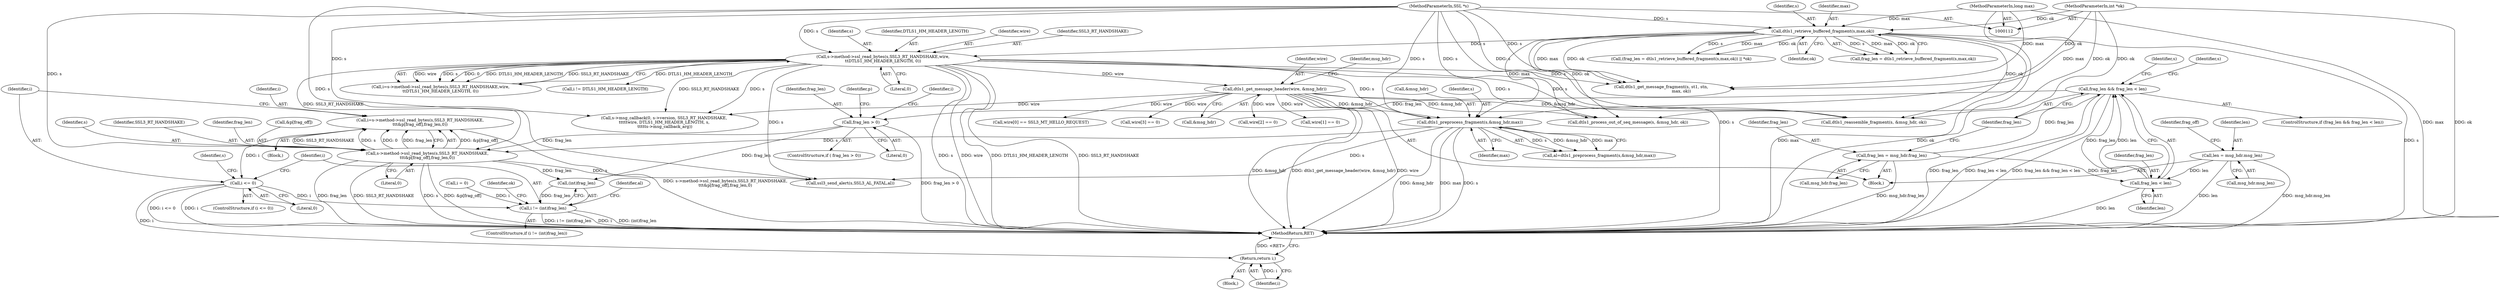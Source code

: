 digraph "0_openssl_d3152655d5319ce883c8e3ac4b99f8de4c59d846@API" {
"1000344" [label="(Call,i=s->method->ssl_read_bytes(s,SSL3_RT_HANDSHAKE,\n\t\t\t&p[frag_off],frag_len,0))"];
"1000346" [label="(Call,s->method->ssl_read_bytes(s,SSL3_RT_HANDSHAKE,\n\t\t\t&p[frag_off],frag_len,0))"];
"1000316" [label="(Call,dtls1_preprocess_fragment(s,&msg_hdr,max))"];
"1000141" [label="(Call,s->method->ssl_read_bytes(s,SSL3_RT_HANDSHAKE,wire,\n\t\tDTLS1_HM_HEADER_LENGTH, 0))"];
"1000130" [label="(Call,dtls1_retrieve_buffered_fragment(s,max,ok))"];
"1000113" [label="(MethodParameterIn,SSL *s)"];
"1000116" [label="(MethodParameterIn,long max)"];
"1000117" [label="(MethodParameterIn,int *ok)"];
"1000175" [label="(Call,dtls1_get_message_header(wire, &msg_hdr))"];
"1000328" [label="(Call,frag_len > 0)"];
"1000224" [label="(Call,frag_len && frag_len < len)"];
"1000226" [label="(Call,frag_len < len)"];
"1000218" [label="(Call,frag_len = msg_hdr.frag_len)"];
"1000208" [label="(Call,len = msg_hdr.msg_len)"];
"1000356" [label="(Call,i <= 0)"];
"1000369" [label="(Return,return i;)"];
"1000376" [label="(Call,i != (int)frag_len)"];
"1000346" [label="(Call,s->method->ssl_read_bytes(s,SSL3_RT_HANDSHAKE,\n\t\t\t&p[frag_off],frag_len,0))"];
"1000316" [label="(Call,dtls1_preprocess_fragment(s,&msg_hdr,max))"];
"1000177" [label="(Call,&msg_hdr)"];
"1000146" [label="(Literal,0)"];
"1000345" [label="(Identifier,i)"];
"1000328" [label="(Call,frag_len > 0)"];
"1000401" [label="(Call,ssl3_send_alert(s,SSL3_AL_FATAL,al))"];
"1000357" [label="(Identifier,i)"];
"1000139" [label="(Call,i=s->method->ssl_read_bytes(s,SSL3_RT_HANDSHAKE,wire,\n\t\tDTLS1_HM_HEADER_LENGTH, 0))"];
"1000164" [label="(Call,i != DTLS1_HM_HEADER_LENGTH)"];
"1000230" [label="(Call,dtls1_reassemble_fragment(s, &msg_hdr, ok))"];
"1000176" [label="(Identifier,wire)"];
"1000373" [label="(Identifier,i)"];
"1000280" [label="(Call,s->msg_callback(0, s->version, SSL3_RT_HANDSHAKE, \n\t\t\t\t\twire, DTLS1_HM_HEADER_LENGTH, s, \n\t\t\t\t\ts->msg_callback_arg))"];
"1000183" [label="(Identifier,msg_hdr)"];
"1000223" [label="(ControlStructure,if (frag_len && frag_len < len))"];
"1000113" [label="(MethodParameterIn,SSL *s)"];
"1000116" [label="(MethodParameterIn,long max)"];
"1000251" [label="(Call,wire[0] == SSL3_MT_HELLO_REQUEST)"];
"1000355" [label="(ControlStructure,if (i <= 0))"];
"1000383" [label="(Identifier,al)"];
"1000227" [label="(Identifier,frag_len)"];
"1000145" [label="(Identifier,DTLS1_HM_HEADER_LENGTH)"];
"1000329" [label="(Identifier,frag_len)"];
"1000318" [label="(Call,&msg_hdr)"];
"1000347" [label="(Identifier,s)"];
"1000314" [label="(Call,al=dtls1_preprocess_fragment(s,&msg_hdr,max))"];
"1000144" [label="(Identifier,wire)"];
"1000218" [label="(Call,frag_len = msg_hdr.frag_len)"];
"1000118" [label="(Block,)"];
"1000270" [label="(Call,wire[3] == 0)"];
"1000327" [label="(ControlStructure,if ( frag_len > 0))"];
"1000214" [label="(Identifier,frag_off)"];
"1000375" [label="(ControlStructure,if (i != (int)frag_len))"];
"1000128" [label="(Call,frag_len = dtls1_retrieve_buffered_fragment(s,max,ok))"];
"1000225" [label="(Identifier,frag_len)"];
"1000133" [label="(Identifier,ok)"];
"1000224" [label="(Call,frag_len && frag_len < len)"];
"1000354" [label="(Literal,0)"];
"1000348" [label="(Identifier,SSL3_RT_HANDSHAKE)"];
"1000344" [label="(Call,i=s->method->ssl_read_bytes(s,SSL3_RT_HANDSHAKE,\n\t\t\t&p[frag_off],frag_len,0))"];
"1000208" [label="(Call,len = msg_hdr.msg_len)"];
"1000203" [label="(Call,dtls1_process_out_of_seq_message(s, &msg_hdr, ok))"];
"1000231" [label="(Identifier,s)"];
"1000209" [label="(Identifier,len)"];
"1000226" [label="(Call,frag_len < len)"];
"1000210" [label="(Call,msg_hdr.msg_len)"];
"1000362" [label="(Identifier,s)"];
"1000331" [label="(Block,)"];
"1000330" [label="(Literal,0)"];
"1000369" [label="(Return,return i;)"];
"1000131" [label="(Identifier,s)"];
"1000372" [label="(Call,i = 0)"];
"1000219" [label="(Identifier,frag_len)"];
"1000377" [label="(Identifier,i)"];
"1000376" [label="(Call,i != (int)frag_len)"];
"1000334" [label="(Identifier,p)"];
"1000358" [label="(Literal,0)"];
"1000391" [label="(Identifier,ok)"];
"1000143" [label="(Identifier,SSL3_RT_HANDSHAKE)"];
"1000142" [label="(Identifier,s)"];
"1000417" [label="(MethodReturn,RET)"];
"1000265" [label="(Call,wire[2] == 0)"];
"1000130" [label="(Call,dtls1_retrieve_buffered_fragment(s,max,ok))"];
"1000220" [label="(Call,msg_hdr.frag_len)"];
"1000359" [label="(Block,)"];
"1000370" [label="(Identifier,i)"];
"1000228" [label="(Identifier,len)"];
"1000239" [label="(Identifier,s)"];
"1000353" [label="(Identifier,frag_len)"];
"1000132" [label="(Identifier,max)"];
"1000259" [label="(Call,wire[1] == 0)"];
"1000378" [label="(Call,(int)frag_len)"];
"1000127" [label="(Call,(frag_len = dtls1_retrieve_buffered_fragment(s,max,ok)) || *ok)"];
"1000317" [label="(Identifier,s)"];
"1000356" [label="(Call,i <= 0)"];
"1000141" [label="(Call,s->method->ssl_read_bytes(s,SSL3_RT_HANDSHAKE,wire,\n\t\tDTLS1_HM_HEADER_LENGTH, 0))"];
"1000320" [label="(Identifier,max)"];
"1000175" [label="(Call,dtls1_get_message_header(wire, &msg_hdr))"];
"1000117" [label="(MethodParameterIn,int *ok)"];
"1000298" [label="(Call,dtls1_get_message_fragment(s, st1, stn,\n                               max, ok))"];
"1000349" [label="(Call,&p[frag_off])"];
"1000344" -> "1000331"  [label="AST: "];
"1000344" -> "1000346"  [label="CFG: "];
"1000345" -> "1000344"  [label="AST: "];
"1000346" -> "1000344"  [label="AST: "];
"1000357" -> "1000344"  [label="CFG: "];
"1000344" -> "1000417"  [label="DDG: s->method->ssl_read_bytes(s,SSL3_RT_HANDSHAKE,\n\t\t\t&p[frag_off],frag_len,0)"];
"1000346" -> "1000344"  [label="DDG: &p[frag_off]"];
"1000346" -> "1000344"  [label="DDG: SSL3_RT_HANDSHAKE"];
"1000346" -> "1000344"  [label="DDG: s"];
"1000346" -> "1000344"  [label="DDG: 0"];
"1000346" -> "1000344"  [label="DDG: frag_len"];
"1000344" -> "1000356"  [label="DDG: i"];
"1000346" -> "1000354"  [label="CFG: "];
"1000347" -> "1000346"  [label="AST: "];
"1000348" -> "1000346"  [label="AST: "];
"1000349" -> "1000346"  [label="AST: "];
"1000353" -> "1000346"  [label="AST: "];
"1000354" -> "1000346"  [label="AST: "];
"1000346" -> "1000417"  [label="DDG: &p[frag_off]"];
"1000346" -> "1000417"  [label="DDG: frag_len"];
"1000346" -> "1000417"  [label="DDG: SSL3_RT_HANDSHAKE"];
"1000346" -> "1000417"  [label="DDG: s"];
"1000316" -> "1000346"  [label="DDG: s"];
"1000113" -> "1000346"  [label="DDG: s"];
"1000141" -> "1000346"  [label="DDG: SSL3_RT_HANDSHAKE"];
"1000328" -> "1000346"  [label="DDG: frag_len"];
"1000346" -> "1000378"  [label="DDG: frag_len"];
"1000346" -> "1000401"  [label="DDG: s"];
"1000316" -> "1000314"  [label="AST: "];
"1000316" -> "1000320"  [label="CFG: "];
"1000317" -> "1000316"  [label="AST: "];
"1000318" -> "1000316"  [label="AST: "];
"1000320" -> "1000316"  [label="AST: "];
"1000314" -> "1000316"  [label="CFG: "];
"1000316" -> "1000417"  [label="DDG: &msg_hdr"];
"1000316" -> "1000417"  [label="DDG: max"];
"1000316" -> "1000417"  [label="DDG: s"];
"1000316" -> "1000314"  [label="DDG: s"];
"1000316" -> "1000314"  [label="DDG: &msg_hdr"];
"1000316" -> "1000314"  [label="DDG: max"];
"1000141" -> "1000316"  [label="DDG: s"];
"1000113" -> "1000316"  [label="DDG: s"];
"1000175" -> "1000316"  [label="DDG: &msg_hdr"];
"1000130" -> "1000316"  [label="DDG: max"];
"1000116" -> "1000316"  [label="DDG: max"];
"1000316" -> "1000401"  [label="DDG: s"];
"1000141" -> "1000139"  [label="AST: "];
"1000141" -> "1000146"  [label="CFG: "];
"1000142" -> "1000141"  [label="AST: "];
"1000143" -> "1000141"  [label="AST: "];
"1000144" -> "1000141"  [label="AST: "];
"1000145" -> "1000141"  [label="AST: "];
"1000146" -> "1000141"  [label="AST: "];
"1000139" -> "1000141"  [label="CFG: "];
"1000141" -> "1000417"  [label="DDG: s"];
"1000141" -> "1000417"  [label="DDG: wire"];
"1000141" -> "1000417"  [label="DDG: DTLS1_HM_HEADER_LENGTH"];
"1000141" -> "1000417"  [label="DDG: SSL3_RT_HANDSHAKE"];
"1000141" -> "1000139"  [label="DDG: wire"];
"1000141" -> "1000139"  [label="DDG: s"];
"1000141" -> "1000139"  [label="DDG: 0"];
"1000141" -> "1000139"  [label="DDG: DTLS1_HM_HEADER_LENGTH"];
"1000141" -> "1000139"  [label="DDG: SSL3_RT_HANDSHAKE"];
"1000130" -> "1000141"  [label="DDG: s"];
"1000113" -> "1000141"  [label="DDG: s"];
"1000141" -> "1000164"  [label="DDG: DTLS1_HM_HEADER_LENGTH"];
"1000141" -> "1000175"  [label="DDG: wire"];
"1000141" -> "1000203"  [label="DDG: s"];
"1000141" -> "1000230"  [label="DDG: s"];
"1000141" -> "1000280"  [label="DDG: SSL3_RT_HANDSHAKE"];
"1000141" -> "1000280"  [label="DDG: s"];
"1000141" -> "1000298"  [label="DDG: s"];
"1000141" -> "1000401"  [label="DDG: s"];
"1000130" -> "1000128"  [label="AST: "];
"1000130" -> "1000133"  [label="CFG: "];
"1000131" -> "1000130"  [label="AST: "];
"1000132" -> "1000130"  [label="AST: "];
"1000133" -> "1000130"  [label="AST: "];
"1000128" -> "1000130"  [label="CFG: "];
"1000130" -> "1000417"  [label="DDG: max"];
"1000130" -> "1000417"  [label="DDG: ok"];
"1000130" -> "1000417"  [label="DDG: s"];
"1000130" -> "1000127"  [label="DDG: s"];
"1000130" -> "1000127"  [label="DDG: max"];
"1000130" -> "1000127"  [label="DDG: ok"];
"1000130" -> "1000128"  [label="DDG: s"];
"1000130" -> "1000128"  [label="DDG: max"];
"1000130" -> "1000128"  [label="DDG: ok"];
"1000113" -> "1000130"  [label="DDG: s"];
"1000116" -> "1000130"  [label="DDG: max"];
"1000117" -> "1000130"  [label="DDG: ok"];
"1000130" -> "1000203"  [label="DDG: ok"];
"1000130" -> "1000230"  [label="DDG: ok"];
"1000130" -> "1000298"  [label="DDG: max"];
"1000130" -> "1000298"  [label="DDG: ok"];
"1000113" -> "1000112"  [label="AST: "];
"1000113" -> "1000417"  [label="DDG: s"];
"1000113" -> "1000203"  [label="DDG: s"];
"1000113" -> "1000230"  [label="DDG: s"];
"1000113" -> "1000280"  [label="DDG: s"];
"1000113" -> "1000298"  [label="DDG: s"];
"1000113" -> "1000401"  [label="DDG: s"];
"1000116" -> "1000112"  [label="AST: "];
"1000116" -> "1000417"  [label="DDG: max"];
"1000116" -> "1000298"  [label="DDG: max"];
"1000117" -> "1000112"  [label="AST: "];
"1000117" -> "1000417"  [label="DDG: ok"];
"1000117" -> "1000203"  [label="DDG: ok"];
"1000117" -> "1000230"  [label="DDG: ok"];
"1000117" -> "1000298"  [label="DDG: ok"];
"1000175" -> "1000118"  [label="AST: "];
"1000175" -> "1000177"  [label="CFG: "];
"1000176" -> "1000175"  [label="AST: "];
"1000177" -> "1000175"  [label="AST: "];
"1000183" -> "1000175"  [label="CFG: "];
"1000175" -> "1000417"  [label="DDG: wire"];
"1000175" -> "1000417"  [label="DDG: &msg_hdr"];
"1000175" -> "1000417"  [label="DDG: dtls1_get_message_header(wire, &msg_hdr)"];
"1000175" -> "1000203"  [label="DDG: &msg_hdr"];
"1000175" -> "1000230"  [label="DDG: &msg_hdr"];
"1000175" -> "1000251"  [label="DDG: wire"];
"1000175" -> "1000259"  [label="DDG: wire"];
"1000175" -> "1000265"  [label="DDG: wire"];
"1000175" -> "1000270"  [label="DDG: wire"];
"1000175" -> "1000280"  [label="DDG: wire"];
"1000328" -> "1000327"  [label="AST: "];
"1000328" -> "1000330"  [label="CFG: "];
"1000329" -> "1000328"  [label="AST: "];
"1000330" -> "1000328"  [label="AST: "];
"1000334" -> "1000328"  [label="CFG: "];
"1000373" -> "1000328"  [label="CFG: "];
"1000328" -> "1000417"  [label="DDG: frag_len > 0"];
"1000224" -> "1000328"  [label="DDG: frag_len"];
"1000328" -> "1000378"  [label="DDG: frag_len"];
"1000224" -> "1000223"  [label="AST: "];
"1000224" -> "1000225"  [label="CFG: "];
"1000224" -> "1000226"  [label="CFG: "];
"1000225" -> "1000224"  [label="AST: "];
"1000226" -> "1000224"  [label="AST: "];
"1000231" -> "1000224"  [label="CFG: "];
"1000239" -> "1000224"  [label="CFG: "];
"1000224" -> "1000417"  [label="DDG: frag_len"];
"1000224" -> "1000417"  [label="DDG: frag_len < len"];
"1000224" -> "1000417"  [label="DDG: frag_len && frag_len < len"];
"1000226" -> "1000224"  [label="DDG: frag_len"];
"1000226" -> "1000224"  [label="DDG: len"];
"1000218" -> "1000224"  [label="DDG: frag_len"];
"1000226" -> "1000228"  [label="CFG: "];
"1000227" -> "1000226"  [label="AST: "];
"1000228" -> "1000226"  [label="AST: "];
"1000226" -> "1000417"  [label="DDG: len"];
"1000218" -> "1000226"  [label="DDG: frag_len"];
"1000208" -> "1000226"  [label="DDG: len"];
"1000218" -> "1000118"  [label="AST: "];
"1000218" -> "1000220"  [label="CFG: "];
"1000219" -> "1000218"  [label="AST: "];
"1000220" -> "1000218"  [label="AST: "];
"1000225" -> "1000218"  [label="CFG: "];
"1000218" -> "1000417"  [label="DDG: msg_hdr.frag_len"];
"1000208" -> "1000118"  [label="AST: "];
"1000208" -> "1000210"  [label="CFG: "];
"1000209" -> "1000208"  [label="AST: "];
"1000210" -> "1000208"  [label="AST: "];
"1000214" -> "1000208"  [label="CFG: "];
"1000208" -> "1000417"  [label="DDG: len"];
"1000208" -> "1000417"  [label="DDG: msg_hdr.msg_len"];
"1000356" -> "1000355"  [label="AST: "];
"1000356" -> "1000358"  [label="CFG: "];
"1000357" -> "1000356"  [label="AST: "];
"1000358" -> "1000356"  [label="AST: "];
"1000362" -> "1000356"  [label="CFG: "];
"1000377" -> "1000356"  [label="CFG: "];
"1000356" -> "1000417"  [label="DDG: i <= 0"];
"1000356" -> "1000417"  [label="DDG: i"];
"1000356" -> "1000369"  [label="DDG: i"];
"1000356" -> "1000376"  [label="DDG: i"];
"1000369" -> "1000359"  [label="AST: "];
"1000369" -> "1000370"  [label="CFG: "];
"1000370" -> "1000369"  [label="AST: "];
"1000417" -> "1000369"  [label="CFG: "];
"1000369" -> "1000417"  [label="DDG: <RET>"];
"1000370" -> "1000369"  [label="DDG: i"];
"1000376" -> "1000375"  [label="AST: "];
"1000376" -> "1000378"  [label="CFG: "];
"1000377" -> "1000376"  [label="AST: "];
"1000378" -> "1000376"  [label="AST: "];
"1000383" -> "1000376"  [label="CFG: "];
"1000391" -> "1000376"  [label="CFG: "];
"1000376" -> "1000417"  [label="DDG: i != (int)frag_len"];
"1000376" -> "1000417"  [label="DDG: i"];
"1000376" -> "1000417"  [label="DDG: (int)frag_len"];
"1000372" -> "1000376"  [label="DDG: i"];
"1000378" -> "1000376"  [label="DDG: frag_len"];
}
